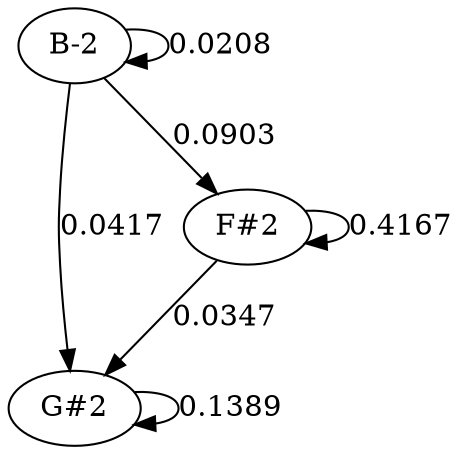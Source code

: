 strict graph {
	graph [bb="0,0,199.5,216"];
	node [label="\N"];
	edge [arrowtype=normal,
		dir=forward
	];
	"B-2"	 [height="0.5",
		pos="116,198",
		width="0.75"];
	"G#2"	 [height="0.5",
		pos="103,18",
		width="0.75927"];
	"B-2" -- "G#2"	 [label="0.0417",
		lp="144.25,108",
		pos="e,108.95,35.935 119.51,179.98 120.53,174.29 121.5,167.9 122,162 126.08,114.04 124.56,100.96 114,54 113.39,51.297 112.67,48.502 111.9\
,45.724"];
	"B-2";
	"B-2" -- "B-2"	 [label="0.0208",
		lp="180.25,198",
		pos="e,140.53,189.88 140.53,206.12 151.51,206.89 161,204.19 161,198 161,193.84 156.72,191.26 150.57,190.24"];
	"F#2"	 [height="0.5",
		pos="27,108",
		width="0.75"];
	"B-2" -- "F#2"	 [label="0.0903",
		lp="99.25,153",
		pos="e,41.423,123.26 101.3,182.47 87.047,168.37 65.238,146.81 48.93,130.68"];
	"F#2" -- "G#2"	 [label="0.0347",
		lp="91.25,63",
		pos="e,90.044,34.001 39.892,92.072 51.793,78.292 69.641,57.626 83.323,41.784"];
	"F#2" -- "F#2"	 [label="0.4167",
		lp="91.25,108",
		pos="e,51.532,99.879 51.532,116.12 62.508,116.89 72,114.19 72,108 72,103.84 67.715,101.26 61.574,100.24"];
	"G#2" -- "G#2"	 [label="0.1389",
		lp="167.25,18",
		pos="e,127.53,9.8789 127.53,26.121 138.51,26.895 148,24.188 148,18 148,13.843 143.72,11.257 137.57,10.242"];
}
